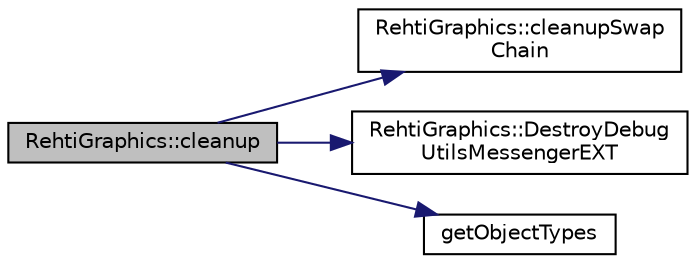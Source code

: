 digraph "RehtiGraphics::cleanup"
{
 // LATEX_PDF_SIZE
  edge [fontname="Helvetica",fontsize="10",labelfontname="Helvetica",labelfontsize="10"];
  node [fontname="Helvetica",fontsize="10",shape=record];
  rankdir="LR";
  Node1 [label="RehtiGraphics::cleanup",height=0.2,width=0.4,color="black", fillcolor="grey75", style="filled", fontcolor="black",tooltip="Cleans up used resources."];
  Node1 -> Node2 [color="midnightblue",fontsize="10",style="solid",fontname="Helvetica"];
  Node2 [label="RehtiGraphics::cleanupSwap\lChain",height=0.2,width=0.4,color="black", fillcolor="white", style="filled",URL="$classRehtiGraphics.html#a1cd5f2629ff675d6c0596aef87192fab",tooltip="Cleans up swapchain related resources. This function is used for easier recreation of the swap chain."];
  Node1 -> Node3 [color="midnightblue",fontsize="10",style="solid",fontname="Helvetica"];
  Node3 [label="RehtiGraphics::DestroyDebug\lUtilsMessengerEXT",height=0.2,width=0.4,color="black", fillcolor="white", style="filled",URL="$classRehtiGraphics.html#a73dec7e5414aadb12dbecb067a7b09eb",tooltip=" "];
  Node1 -> Node4 [color="midnightblue",fontsize="10",style="solid",fontname="Helvetica"];
  Node4 [label="getObjectTypes",height=0.2,width=0.4,color="black", fillcolor="white", style="filled",URL="$BasicTypes_8hpp.html#ad436010e95d51ba6cac7b17355b1f26b",tooltip=" "];
}
